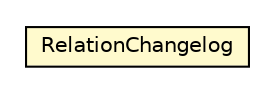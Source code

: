 #!/usr/local/bin/dot
#
# Class diagram 
# Generated by UMLGraph version 5.1 (http://www.umlgraph.org/)
#

digraph G {
	edge [fontname="Helvetica",fontsize=10,labelfontname="Helvetica",labelfontsize=10];
	node [fontname="Helvetica",fontsize=10,shape=plaintext];
	nodesep=0.25;
	ranksep=0.5;
	// pt.ist.fenixframework.txintrospector.TxIntrospector.RelationChangelog
	c24076 [label=<<table title="pt.ist.fenixframework.txintrospector.TxIntrospector.RelationChangelog" border="0" cellborder="1" cellspacing="0" cellpadding="2" port="p" bgcolor="lemonChiffon" href="./TxIntrospector.RelationChangelog.html">
		<tr><td><table border="0" cellspacing="0" cellpadding="1">
<tr><td align="center" balign="center"> RelationChangelog </td></tr>
		</table></td></tr>
		</table>>, fontname="Helvetica", fontcolor="black", fontsize=10.0];
}

